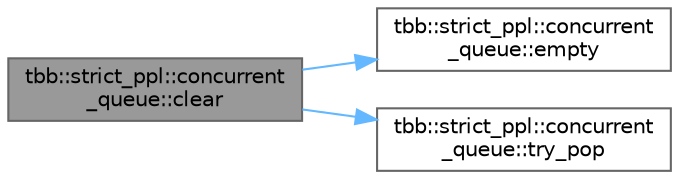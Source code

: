 digraph "tbb::strict_ppl::concurrent_queue::clear"
{
 // LATEX_PDF_SIZE
  bgcolor="transparent";
  edge [fontname=Helvetica,fontsize=10,labelfontname=Helvetica,labelfontsize=10];
  node [fontname=Helvetica,fontsize=10,shape=box,height=0.2,width=0.4];
  rankdir="LR";
  Node1 [id="Node000001",label="tbb::strict_ppl::concurrent\l_queue::clear",height=0.2,width=0.4,color="gray40", fillcolor="grey60", style="filled", fontcolor="black",tooltip="Clear the queue. not thread-safe."];
  Node1 -> Node2 [id="edge1_Node000001_Node000002",color="steelblue1",style="solid",tooltip=" "];
  Node2 [id="Node000002",label="tbb::strict_ppl::concurrent\l_queue::empty",height=0.2,width=0.4,color="grey40", fillcolor="white", style="filled",URL="$classtbb_1_1strict__ppl_1_1concurrent__queue.html#ae207c829310dd9741a0a976b56a90ca0",tooltip="Equivalent to size()==0."];
  Node1 -> Node3 [id="edge2_Node000001_Node000003",color="steelblue1",style="solid",tooltip=" "];
  Node3 [id="Node000003",label="tbb::strict_ppl::concurrent\l_queue::try_pop",height=0.2,width=0.4,color="grey40", fillcolor="white", style="filled",URL="$classtbb_1_1strict__ppl_1_1concurrent__queue.html#aabb1acef18196fa11ed7db8e046c3943",tooltip="Attempt to dequeue an item from head of queue."];
}
